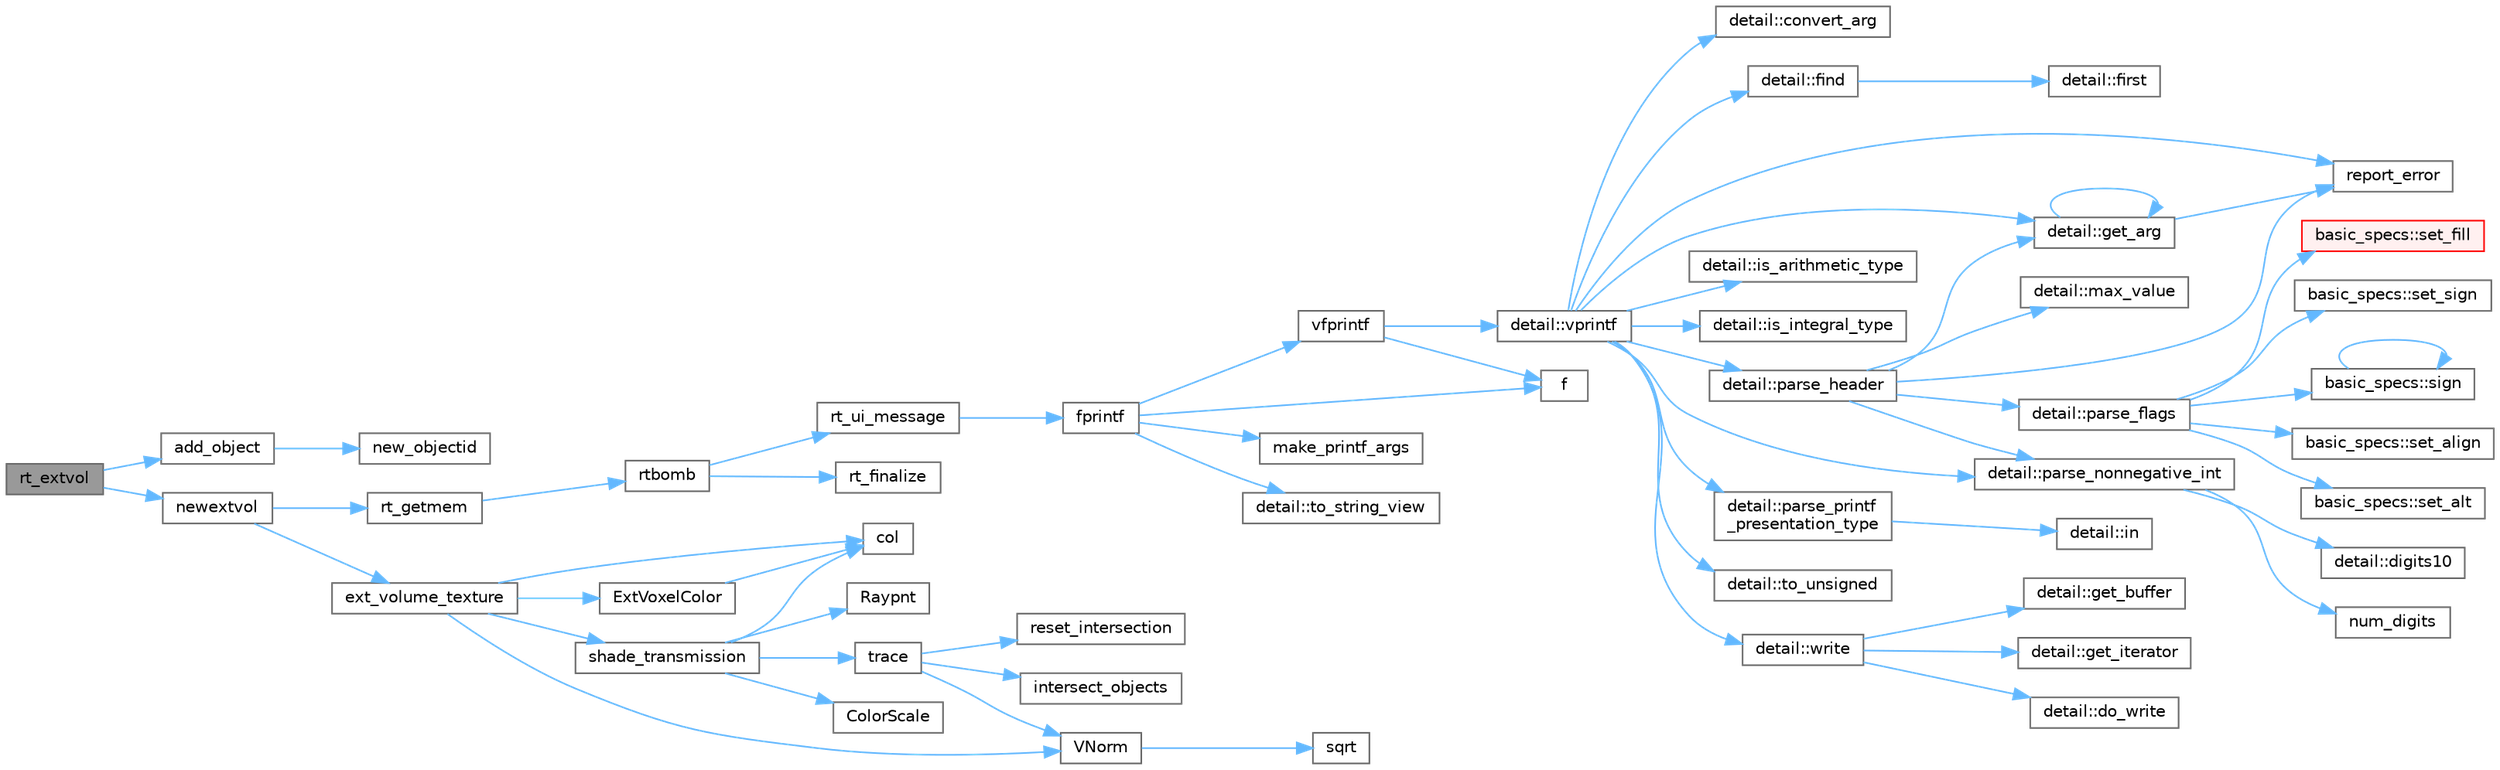digraph "rt_extvol"
{
 // LATEX_PDF_SIZE
  bgcolor="transparent";
  edge [fontname=Helvetica,fontsize=10,labelfontname=Helvetica,labelfontsize=10];
  node [fontname=Helvetica,fontsize=10,shape=box,height=0.2,width=0.4];
  rankdir="LR";
  Node1 [id="Node000001",label="rt_extvol",height=0.2,width=0.4,color="gray40", fillcolor="grey60", style="filled", fontcolor="black",tooltip=" "];
  Node1 -> Node2 [id="edge60_Node000001_Node000002",color="steelblue1",style="solid",tooltip=" "];
  Node2 [id="Node000002",label="add_object",height=0.2,width=0.4,color="grey40", fillcolor="white", style="filled",URL="$intersect_8cpp.html#a628b96c94f136c666a70cc55f225508a",tooltip=" "];
  Node2 -> Node3 [id="edge61_Node000002_Node000003",color="steelblue1",style="solid",tooltip=" "];
  Node3 [id="Node000003",label="new_objectid",height=0.2,width=0.4,color="grey40", fillcolor="white", style="filled",URL="$intersect_8cpp.html#a10c0fe4f7a99794de5a0c132bb1b5ee3",tooltip=" "];
  Node1 -> Node4 [id="edge62_Node000001_Node000004",color="steelblue1",style="solid",tooltip=" "];
  Node4 [id="Node000004",label="newextvol",height=0.2,width=0.4,color="grey40", fillcolor="white", style="filled",URL="$extvol_8cpp.html#a78b06c34cb289aae4950eea266c71d8f",tooltip=" "];
  Node4 -> Node5 [id="edge63_Node000004_Node000005",color="steelblue1",style="solid",tooltip=" "];
  Node5 [id="Node000005",label="ext_volume_texture",height=0.2,width=0.4,color="grey40", fillcolor="white", style="filled",URL="$extvol_8cpp.html#a4eff366932121248db7d8d4cc52fdb2f",tooltip=" "];
  Node5 -> Node6 [id="edge64_Node000005_Node000006",color="steelblue1",style="solid",tooltip=" "];
  Node6 [id="Node000006",label="col",height=0.2,width=0.4,color="grey40", fillcolor="white", style="filled",URL="$_matrix_base__col_8cpp.html#aa168d9544aa6d49fce0cbfc0bec849b0",tooltip=" "];
  Node5 -> Node7 [id="edge65_Node000005_Node000007",color="steelblue1",style="solid",tooltip=" "];
  Node7 [id="Node000007",label="ExtVoxelColor",height=0.2,width=0.4,color="grey40", fillcolor="white", style="filled",URL="$extvol_8cpp.html#ae4b2f55b5bd5ee2444da0ea862ecb876",tooltip=" "];
  Node7 -> Node6 [id="edge66_Node000007_Node000006",color="steelblue1",style="solid",tooltip=" "];
  Node5 -> Node8 [id="edge67_Node000005_Node000008",color="steelblue1",style="solid",tooltip=" "];
  Node8 [id="Node000008",label="shade_transmission",height=0.2,width=0.4,color="grey40", fillcolor="white", style="filled",URL="$shade_8cpp.html#a3631f54f442859e4bfb2e66ecc7b6a06",tooltip=" "];
  Node8 -> Node6 [id="edge68_Node000008_Node000006",color="steelblue1",style="solid",tooltip=" "];
  Node8 -> Node9 [id="edge69_Node000008_Node000009",color="steelblue1",style="solid",tooltip=" "];
  Node9 [id="Node000009",label="ColorScale",height=0.2,width=0.4,color="grey40", fillcolor="white", style="filled",URL="$vector_8cpp.html#a2d0dbcb4682fd891198206a7f12204c1",tooltip=" "];
  Node8 -> Node10 [id="edge70_Node000008_Node000010",color="steelblue1",style="solid",tooltip=" "];
  Node10 [id="Node000010",label="Raypnt",height=0.2,width=0.4,color="grey40", fillcolor="white", style="filled",URL="$vector_8cpp.html#a5d31dd7cdbd36d245e5a006e1c04f025",tooltip=" "];
  Node8 -> Node11 [id="edge71_Node000008_Node000011",color="steelblue1",style="solid",tooltip=" "];
  Node11 [id="Node000011",label="trace",height=0.2,width=0.4,color="grey40", fillcolor="white", style="filled",URL="$trace__rest_8cpp.html#ac4e1b6df3fd0c30f8a37a1b8b2aa0047",tooltip=" "];
  Node11 -> Node12 [id="edge72_Node000011_Node000012",color="steelblue1",style="solid",tooltip=" "];
  Node12 [id="Node000012",label="intersect_objects",height=0.2,width=0.4,color="grey40", fillcolor="white", style="filled",URL="$intersect_8cpp.html#a5ee1bf2bcee979cee65cdfd032be6cf1",tooltip=" "];
  Node11 -> Node13 [id="edge73_Node000011_Node000013",color="steelblue1",style="solid",tooltip=" "];
  Node13 [id="Node000013",label="reset_intersection",height=0.2,width=0.4,color="grey40", fillcolor="white", style="filled",URL="$intersect_8cpp.html#a5648f23bba47195c7428937a47d2c1ed",tooltip=" "];
  Node11 -> Node14 [id="edge74_Node000011_Node000014",color="steelblue1",style="solid",tooltip=" "];
  Node14 [id="Node000014",label="VNorm",height=0.2,width=0.4,color="grey40", fillcolor="white", style="filled",URL="$vector_8cpp.html#ac8a6404fc67035bd2124e30b9c60d24a",tooltip=" "];
  Node14 -> Node15 [id="edge75_Node000014_Node000015",color="steelblue1",style="solid",tooltip=" "];
  Node15 [id="Node000015",label="sqrt",height=0.2,width=0.4,color="grey40", fillcolor="white", style="filled",URL="$_array_cwise_unary_ops_8h.html#a656b9217a2fcb6de59dc8d1eb3079cc7",tooltip=" "];
  Node5 -> Node14 [id="edge76_Node000005_Node000014",color="steelblue1",style="solid",tooltip=" "];
  Node4 -> Node16 [id="edge77_Node000004_Node000016",color="steelblue1",style="solid",tooltip=" "];
  Node16 [id="Node000016",label="rt_getmem",height=0.2,width=0.4,color="grey40", fillcolor="white", style="filled",URL="$util_8cpp.html#a55411670110436341b6dba465125eb8f",tooltip=" "];
  Node16 -> Node17 [id="edge78_Node000016_Node000017",color="steelblue1",style="solid",tooltip=" "];
  Node17 [id="Node000017",label="rtbomb",height=0.2,width=0.4,color="grey40", fillcolor="white", style="filled",URL="$util_8cpp.html#ab11ff87b1a71787f653c8026fe800e3d",tooltip=" "];
  Node17 -> Node18 [id="edge79_Node000017_Node000018",color="steelblue1",style="solid",tooltip=" "];
  Node18 [id="Node000018",label="rt_finalize",height=0.2,width=0.4,color="grey40", fillcolor="white", style="filled",URL="$tachyon__video_8cpp.html#a846c00845423b3f83b3192ae8b179604",tooltip=" "];
  Node17 -> Node19 [id="edge80_Node000017_Node000019",color="steelblue1",style="solid",tooltip=" "];
  Node19 [id="Node000019",label="rt_ui_message",height=0.2,width=0.4,color="grey40", fillcolor="white", style="filled",URL="$ui_8cpp.html#aea0c1431950c57ff36231c7f4ba804f1",tooltip=" "];
  Node19 -> Node20 [id="edge81_Node000019_Node000020",color="steelblue1",style="solid",tooltip=" "];
  Node20 [id="Node000020",label="fprintf",height=0.2,width=0.4,color="grey40", fillcolor="white", style="filled",URL="$printf_8h.html#a9f315126362cae9675de1642105e631e",tooltip=" "];
  Node20 -> Node21 [id="edge82_Node000020_Node000021",color="steelblue1",style="solid",tooltip=" "];
  Node21 [id="Node000021",label="f",height=0.2,width=0.4,color="grey40", fillcolor="white", style="filled",URL="$cxx11__tensor__map_8cpp.html#a7f507fea02198f6cb81c86640c7b1a4e",tooltip=" "];
  Node20 -> Node22 [id="edge83_Node000020_Node000022",color="steelblue1",style="solid",tooltip=" "];
  Node22 [id="Node000022",label="make_printf_args",height=0.2,width=0.4,color="grey40", fillcolor="white", style="filled",URL="$printf_8h.html#a27dcc0efcda04388971dbea3c875f122",tooltip=" "];
  Node20 -> Node23 [id="edge84_Node000020_Node000023",color="steelblue1",style="solid",tooltip=" "];
  Node23 [id="Node000023",label="detail::to_string_view",height=0.2,width=0.4,color="grey40", fillcolor="white", style="filled",URL="$namespacedetail.html#abeae79fa3e1eded2d8fbd56cc9f0960e",tooltip=" "];
  Node20 -> Node24 [id="edge85_Node000020_Node000024",color="steelblue1",style="solid",tooltip=" "];
  Node24 [id="Node000024",label="vfprintf",height=0.2,width=0.4,color="grey40", fillcolor="white", style="filled",URL="$printf_8h.html#abb30aad964fc771fb52cf3ad88649df2",tooltip=" "];
  Node24 -> Node21 [id="edge86_Node000024_Node000021",color="steelblue1",style="solid",tooltip=" "];
  Node24 -> Node25 [id="edge87_Node000024_Node000025",color="steelblue1",style="solid",tooltip=" "];
  Node25 [id="Node000025",label="detail::vprintf",height=0.2,width=0.4,color="grey40", fillcolor="white", style="filled",URL="$namespacedetail.html#a1c8c2218e4c822aa8f743fb9c573717f",tooltip=" "];
  Node25 -> Node26 [id="edge88_Node000025_Node000026",color="steelblue1",style="solid",tooltip=" "];
  Node26 [id="Node000026",label="detail::convert_arg",height=0.2,width=0.4,color="grey40", fillcolor="white", style="filled",URL="$namespacedetail.html#a03c11572c9a664266d6925f327dec7f3",tooltip=" "];
  Node25 -> Node27 [id="edge89_Node000025_Node000027",color="steelblue1",style="solid",tooltip=" "];
  Node27 [id="Node000027",label="detail::find",height=0.2,width=0.4,color="grey40", fillcolor="white", style="filled",URL="$namespacedetail.html#a6b71952fab3dc32f3edb2c3e9811d8d9",tooltip=" "];
  Node27 -> Node28 [id="edge90_Node000027_Node000028",color="steelblue1",style="solid",tooltip=" "];
  Node28 [id="Node000028",label="detail::first",height=0.2,width=0.4,color="grey40", fillcolor="white", style="filled",URL="$namespacedetail.html#a02319a3deb124802b88b61f85987df5e",tooltip=" "];
  Node25 -> Node29 [id="edge91_Node000025_Node000029",color="steelblue1",style="solid",tooltip=" "];
  Node29 [id="Node000029",label="detail::get_arg",height=0.2,width=0.4,color="grey40", fillcolor="white", style="filled",URL="$namespacedetail.html#a342ef250e45bd09b2ef666b6fae1c355",tooltip=" "];
  Node29 -> Node29 [id="edge92_Node000029_Node000029",color="steelblue1",style="solid",tooltip=" "];
  Node29 -> Node30 [id="edge93_Node000029_Node000030",color="steelblue1",style="solid",tooltip=" "];
  Node30 [id="Node000030",label="report_error",height=0.2,width=0.4,color="grey40", fillcolor="white", style="filled",URL="$format-inl_8h.html#a5555893692b00b61b3886349332fd01f",tooltip=" "];
  Node25 -> Node31 [id="edge94_Node000025_Node000031",color="steelblue1",style="solid",tooltip=" "];
  Node31 [id="Node000031",label="detail::is_arithmetic_type",height=0.2,width=0.4,color="grey40", fillcolor="white", style="filled",URL="$namespacedetail.html#a802c50a56a3495fdab6020b375ba1389",tooltip=" "];
  Node25 -> Node32 [id="edge95_Node000025_Node000032",color="steelblue1",style="solid",tooltip=" "];
  Node32 [id="Node000032",label="detail::is_integral_type",height=0.2,width=0.4,color="grey40", fillcolor="white", style="filled",URL="$namespacedetail.html#a2a60f8d1bee41b803f43fc42b707b5d1",tooltip=" "];
  Node25 -> Node33 [id="edge96_Node000025_Node000033",color="steelblue1",style="solid",tooltip=" "];
  Node33 [id="Node000033",label="detail::parse_header",height=0.2,width=0.4,color="grey40", fillcolor="white", style="filled",URL="$namespacedetail.html#afc9d93e58b8edb8077f8bc8eee7f4035",tooltip=" "];
  Node33 -> Node29 [id="edge97_Node000033_Node000029",color="steelblue1",style="solid",tooltip=" "];
  Node33 -> Node34 [id="edge98_Node000033_Node000034",color="steelblue1",style="solid",tooltip=" "];
  Node34 [id="Node000034",label="detail::max_value",height=0.2,width=0.4,color="grey40", fillcolor="white", style="filled",URL="$namespacedetail.html#a45c2130c44ebe54179eafcee3cda2bfb",tooltip=" "];
  Node33 -> Node35 [id="edge99_Node000033_Node000035",color="steelblue1",style="solid",tooltip=" "];
  Node35 [id="Node000035",label="detail::parse_flags",height=0.2,width=0.4,color="grey40", fillcolor="white", style="filled",URL="$namespacedetail.html#a4213daed116a37e1767881da51238261",tooltip=" "];
  Node35 -> Node36 [id="edge100_Node000035_Node000036",color="steelblue1",style="solid",tooltip=" "];
  Node36 [id="Node000036",label="basic_specs::set_align",height=0.2,width=0.4,color="grey40", fillcolor="white", style="filled",URL="$classbasic__specs.html#ad73b6f854341aaabc744bf54e6ea6af6",tooltip=" "];
  Node35 -> Node37 [id="edge101_Node000035_Node000037",color="steelblue1",style="solid",tooltip=" "];
  Node37 [id="Node000037",label="basic_specs::set_alt",height=0.2,width=0.4,color="grey40", fillcolor="white", style="filled",URL="$classbasic__specs.html#a5f10314706a8a3d579f882f30d283b61",tooltip=" "];
  Node35 -> Node38 [id="edge102_Node000035_Node000038",color="steelblue1",style="solid",tooltip=" "];
  Node38 [id="Node000038",label="basic_specs::set_fill",height=0.2,width=0.4,color="red", fillcolor="#FFF0F0", style="filled",URL="$classbasic__specs.html#a1600987fb39fed5dfdac21b218061a9e",tooltip=" "];
  Node35 -> Node40 [id="edge103_Node000035_Node000040",color="steelblue1",style="solid",tooltip=" "];
  Node40 [id="Node000040",label="basic_specs::set_sign",height=0.2,width=0.4,color="grey40", fillcolor="white", style="filled",URL="$classbasic__specs.html#a7020ec66ba6918727e4102567c5c731a",tooltip=" "];
  Node35 -> Node41 [id="edge104_Node000035_Node000041",color="steelblue1",style="solid",tooltip=" "];
  Node41 [id="Node000041",label="basic_specs::sign",height=0.2,width=0.4,color="grey40", fillcolor="white", style="filled",URL="$classbasic__specs.html#a380e6ff33a8ae05e3ef479bf95696ad2",tooltip=" "];
  Node41 -> Node41 [id="edge105_Node000041_Node000041",color="steelblue1",style="solid",tooltip=" "];
  Node33 -> Node42 [id="edge106_Node000033_Node000042",color="steelblue1",style="solid",tooltip=" "];
  Node42 [id="Node000042",label="detail::parse_nonnegative_int",height=0.2,width=0.4,color="grey40", fillcolor="white", style="filled",URL="$namespacedetail.html#a338caba782225e115a9902d4d0835f5f",tooltip=" "];
  Node42 -> Node43 [id="edge107_Node000042_Node000043",color="steelblue1",style="solid",tooltip=" "];
  Node43 [id="Node000043",label="detail::digits10",height=0.2,width=0.4,color="grey40", fillcolor="white", style="filled",URL="$namespacedetail.html#a3a043db05db2d07deb2d98ba2d04b4eb",tooltip=" "];
  Node42 -> Node44 [id="edge108_Node000042_Node000044",color="steelblue1",style="solid",tooltip=" "];
  Node44 [id="Node000044",label="num_digits",height=0.2,width=0.4,color="grey40", fillcolor="white", style="filled",URL="$_sequence_8c.html#aa16e8c03d098498ad9c8839cf2c48044",tooltip=" "];
  Node33 -> Node30 [id="edge109_Node000033_Node000030",color="steelblue1",style="solid",tooltip=" "];
  Node25 -> Node42 [id="edge110_Node000025_Node000042",color="steelblue1",style="solid",tooltip=" "];
  Node25 -> Node45 [id="edge111_Node000025_Node000045",color="steelblue1",style="solid",tooltip=" "];
  Node45 [id="Node000045",label="detail::parse_printf\l_presentation_type",height=0.2,width=0.4,color="grey40", fillcolor="white", style="filled",URL="$namespacedetail.html#aa2cb095169b23e3a66260ad7078f44cc",tooltip=" "];
  Node45 -> Node46 [id="edge112_Node000045_Node000046",color="steelblue1",style="solid",tooltip=" "];
  Node46 [id="Node000046",label="detail::in",height=0.2,width=0.4,color="grey40", fillcolor="white", style="filled",URL="$namespacedetail.html#a52a5e2ed06c229dcf95ea5c46d48d05e",tooltip=" "];
  Node25 -> Node30 [id="edge113_Node000025_Node000030",color="steelblue1",style="solid",tooltip=" "];
  Node25 -> Node47 [id="edge114_Node000025_Node000047",color="steelblue1",style="solid",tooltip=" "];
  Node47 [id="Node000047",label="detail::to_unsigned",height=0.2,width=0.4,color="grey40", fillcolor="white", style="filled",URL="$namespacedetail.html#a4855e668246c731a97484efc329f2aac",tooltip=" "];
  Node25 -> Node48 [id="edge115_Node000025_Node000048",color="steelblue1",style="solid",tooltip=" "];
  Node48 [id="Node000048",label="detail::write",height=0.2,width=0.4,color="grey40", fillcolor="white", style="filled",URL="$namespacedetail.html#a29dacf26eedc9e3575fb57329a5ca0a3",tooltip=" "];
  Node48 -> Node49 [id="edge116_Node000048_Node000049",color="steelblue1",style="solid",tooltip=" "];
  Node49 [id="Node000049",label="detail::do_write",height=0.2,width=0.4,color="grey40", fillcolor="white", style="filled",URL="$namespacedetail.html#a5007cc441bd246a9096070c10d1ea683",tooltip=" "];
  Node48 -> Node50 [id="edge117_Node000048_Node000050",color="steelblue1",style="solid",tooltip=" "];
  Node50 [id="Node000050",label="detail::get_buffer",height=0.2,width=0.4,color="grey40", fillcolor="white", style="filled",URL="$namespacedetail.html#ad803bb19df422bc4c4f92d75c7564437",tooltip=" "];
  Node48 -> Node51 [id="edge118_Node000048_Node000051",color="steelblue1",style="solid",tooltip=" "];
  Node51 [id="Node000051",label="detail::get_iterator",height=0.2,width=0.4,color="grey40", fillcolor="white", style="filled",URL="$namespacedetail.html#a05e3e231207d3f28f83261c2e7ad2fe5",tooltip=" "];
}
